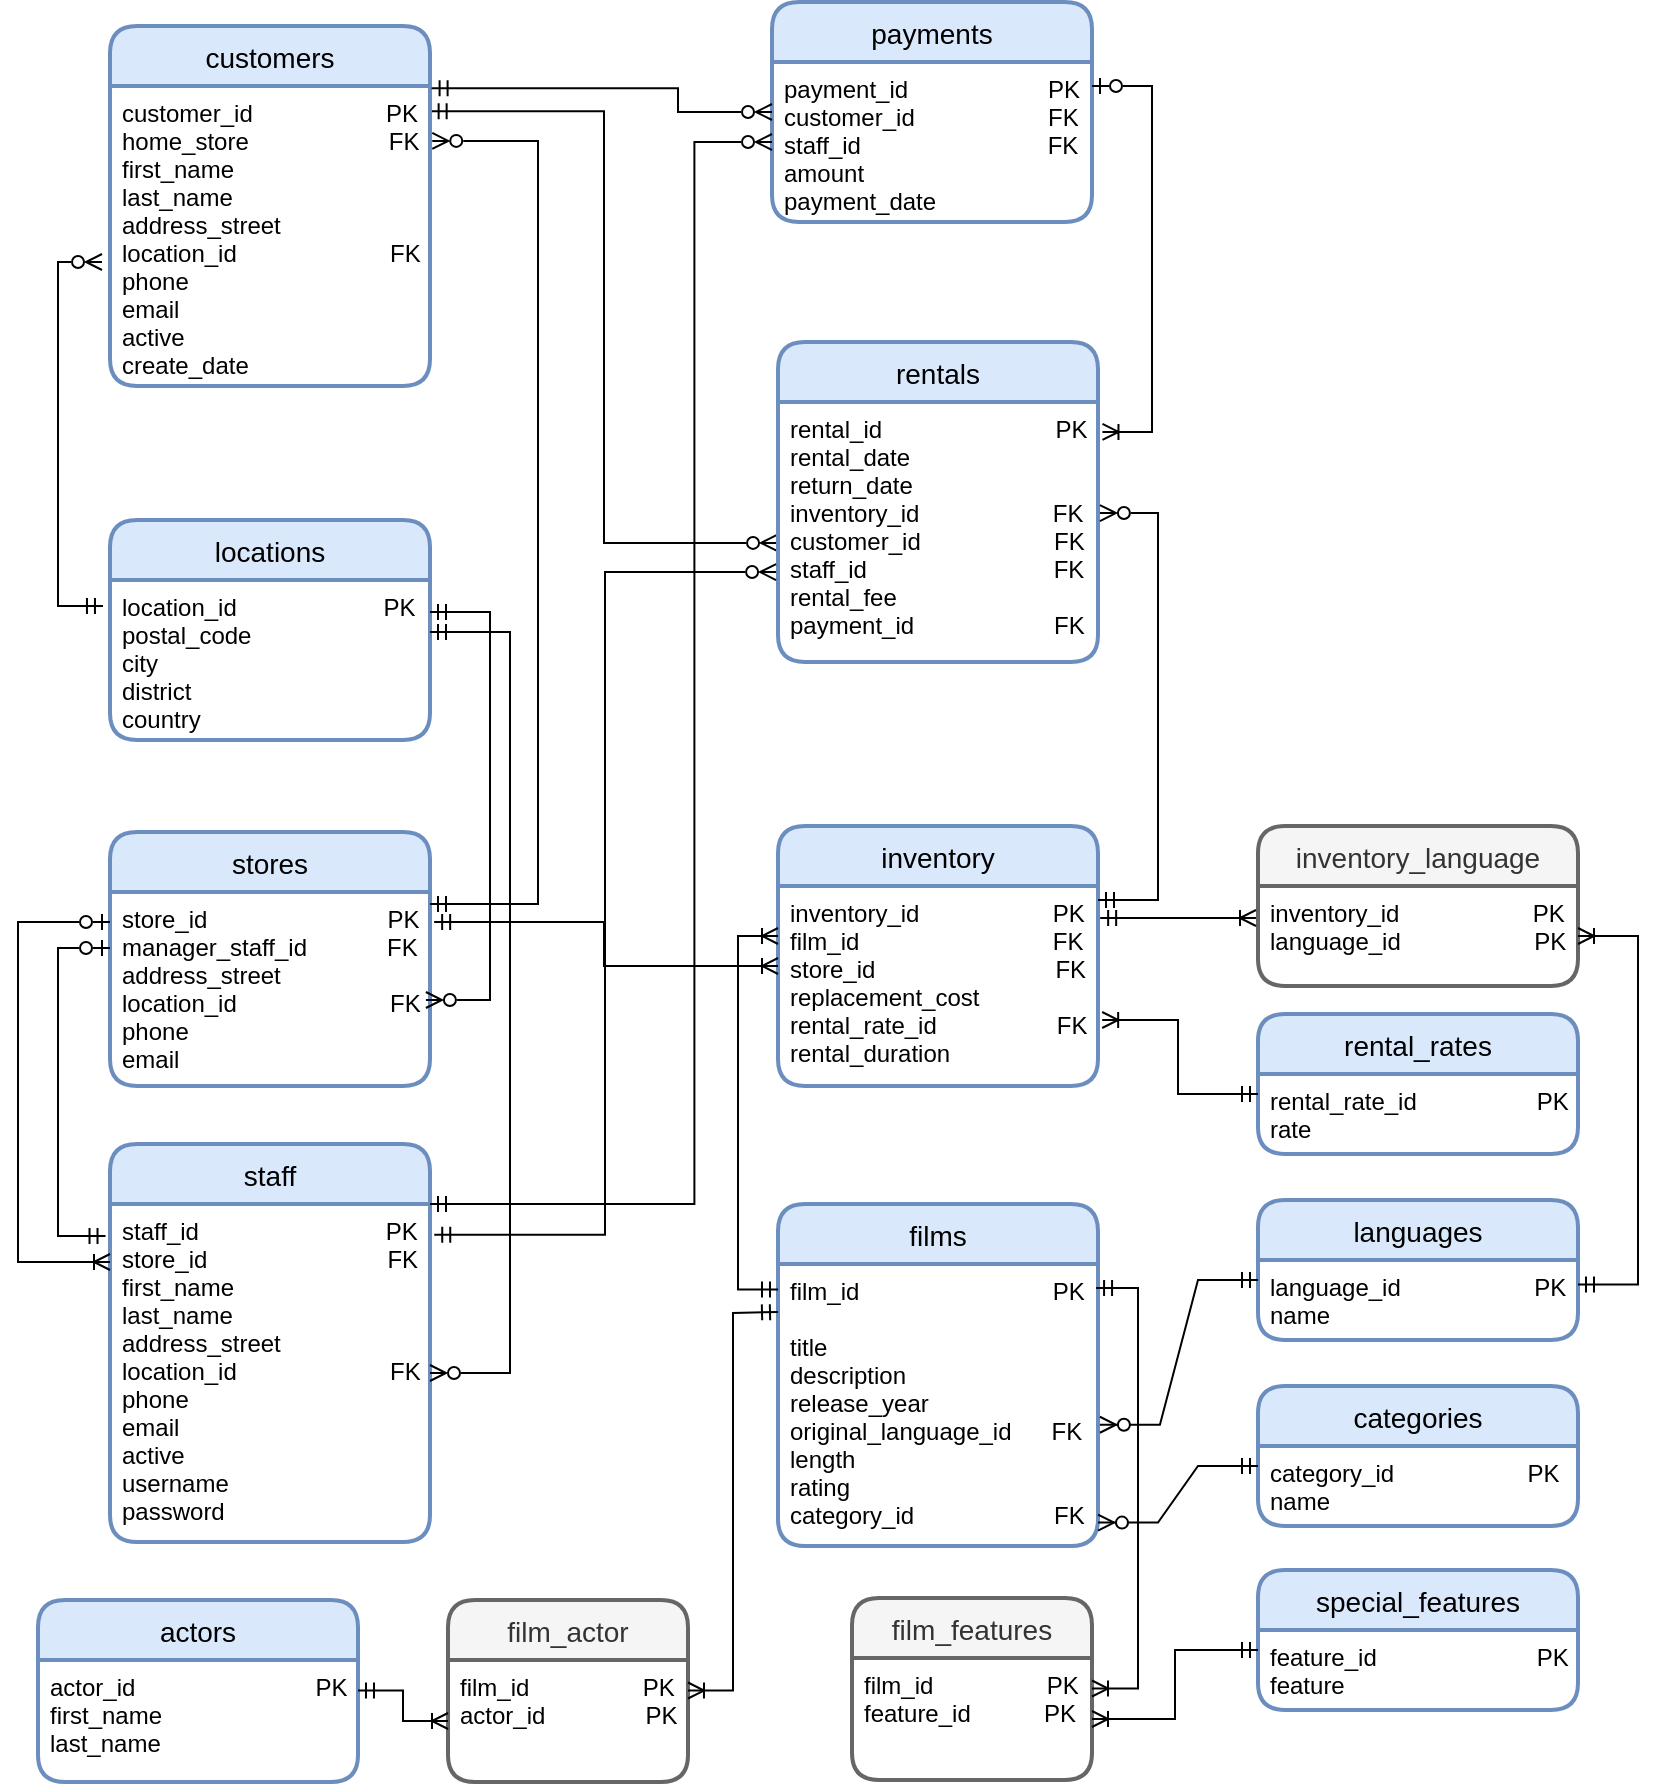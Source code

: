 <mxfile version="16.4.11" type="github">
  <diagram id="R2lEEEUBdFMjLlhIrx00" name="Page-1">
    <mxGraphModel dx="1578" dy="818" grid="1" gridSize="10" guides="1" tooltips="1" connect="1" arrows="1" fold="1" page="1" pageScale="1" pageWidth="850" pageHeight="1100" math="0" shadow="0" extFonts="Permanent Marker^https://fonts.googleapis.com/css?family=Permanent+Marker">
      <root>
        <mxCell id="0" />
        <mxCell id="1" parent="0" />
        <mxCell id="XBRHQSE_y5_UtT42D3wm-6" value="films" style="swimlane;childLayout=stackLayout;horizontal=1;startSize=30;horizontalStack=0;rounded=1;fontSize=14;fontStyle=0;strokeWidth=2;resizeParent=0;resizeLast=1;shadow=0;dashed=0;align=center;fillColor=#dae8fc;strokeColor=#6c8ebf;" parent="1" vertex="1">
          <mxGeometry x="410" y="711" width="160" height="171" as="geometry" />
        </mxCell>
        <mxCell id="XBRHQSE_y5_UtT42D3wm-7" value="film_id                             PK&#xa;&#xa;title&#xa;description&#xa;release_year&#xa;original_language_id      FK  &#xa;length&#xa;rating&#xa;category_id                     FK" style="align=left;strokeColor=none;fillColor=none;spacingLeft=4;fontSize=12;verticalAlign=top;resizable=0;rotatable=0;part=1;" parent="XBRHQSE_y5_UtT42D3wm-6" vertex="1">
          <mxGeometry y="30" width="160" height="141" as="geometry" />
        </mxCell>
        <mxCell id="X1Vkqaam1foUrie7Yz92-3" value="languages" style="swimlane;childLayout=stackLayout;horizontal=1;startSize=30;horizontalStack=0;rounded=1;fontSize=14;fontStyle=0;strokeWidth=2;resizeParent=0;resizeLast=1;shadow=0;dashed=0;align=center;fillColor=#dae8fc;strokeColor=#6c8ebf;" vertex="1" parent="1">
          <mxGeometry x="650" y="709" width="160" height="70" as="geometry" />
        </mxCell>
        <mxCell id="X1Vkqaam1foUrie7Yz92-4" value="language_id                    PK&#xa;name&#xa;" style="align=left;strokeColor=none;fillColor=none;spacingLeft=4;fontSize=12;verticalAlign=top;resizable=0;rotatable=0;part=1;" vertex="1" parent="X1Vkqaam1foUrie7Yz92-3">
          <mxGeometry y="30" width="160" height="40" as="geometry" />
        </mxCell>
        <mxCell id="X1Vkqaam1foUrie7Yz92-6" value="" style="edgeStyle=entityRelationEdgeStyle;fontSize=12;html=1;endArrow=ERzeroToMany;startArrow=ERmandOne;rounded=0;exitX=0;exitY=0.25;exitDx=0;exitDy=0;entryX=1.006;entryY=0.57;entryDx=0;entryDy=0;entryPerimeter=0;" edge="1" parent="1" source="X1Vkqaam1foUrie7Yz92-4" target="XBRHQSE_y5_UtT42D3wm-7">
          <mxGeometry width="100" height="100" relative="1" as="geometry">
            <mxPoint x="490" y="832" as="sourcePoint" />
            <mxPoint x="610" y="822" as="targetPoint" />
          </mxGeometry>
        </mxCell>
        <mxCell id="X1Vkqaam1foUrie7Yz92-7" value="inventory" style="swimlane;childLayout=stackLayout;horizontal=1;startSize=30;horizontalStack=0;rounded=1;fontSize=14;fontStyle=0;strokeWidth=2;resizeParent=0;resizeLast=1;shadow=0;dashed=0;align=center;fillColor=#dae8fc;strokeColor=#6c8ebf;" vertex="1" parent="1">
          <mxGeometry x="410" y="522" width="160" height="130" as="geometry" />
        </mxCell>
        <mxCell id="X1Vkqaam1foUrie7Yz92-8" value="inventory_id                    PK&#xa;film_id                             FK  &#xa;store_id                           FK&#xa;replacement_cost&#xa;rental_rate_id                  FK &#xa;rental_duration" style="align=left;strokeColor=none;fillColor=none;spacingLeft=4;fontSize=12;verticalAlign=top;resizable=0;rotatable=0;part=1;" vertex="1" parent="X1Vkqaam1foUrie7Yz92-7">
          <mxGeometry y="30" width="160" height="100" as="geometry" />
        </mxCell>
        <mxCell id="X1Vkqaam1foUrie7Yz92-10" value="" style="edgeStyle=orthogonalEdgeStyle;fontSize=12;html=1;endArrow=ERoneToMany;startArrow=ERmandOne;rounded=0;entryX=0;entryY=0.25;entryDx=0;entryDy=0;exitX=0;exitY=0.25;exitDx=0;exitDy=0;" edge="1" parent="1" source="XBRHQSE_y5_UtT42D3wm-6" target="X1Vkqaam1foUrie7Yz92-8">
          <mxGeometry width="100" height="100" relative="1" as="geometry">
            <mxPoint x="400" y="762" as="sourcePoint" />
            <mxPoint x="410" y="570" as="targetPoint" />
            <Array as="points">
              <mxPoint x="390" y="754" />
              <mxPoint x="390" y="577" />
            </Array>
          </mxGeometry>
        </mxCell>
        <mxCell id="X1Vkqaam1foUrie7Yz92-11" value="inventory_language" style="swimlane;childLayout=stackLayout;horizontal=1;startSize=30;horizontalStack=0;rounded=1;fontSize=14;fontStyle=0;strokeWidth=2;resizeParent=0;resizeLast=1;shadow=0;dashed=0;align=center;fillColor=#f5f5f5;strokeColor=#666666;fontColor=#333333;" vertex="1" parent="1">
          <mxGeometry x="650" y="522" width="160" height="80" as="geometry" />
        </mxCell>
        <mxCell id="X1Vkqaam1foUrie7Yz92-12" value="inventory_id                    PK&#xa;language_id                    PK&#xa;" style="align=left;strokeColor=none;fillColor=none;spacingLeft=4;fontSize=12;verticalAlign=top;resizable=0;rotatable=0;part=1;" vertex="1" parent="X1Vkqaam1foUrie7Yz92-11">
          <mxGeometry y="30" width="160" height="50" as="geometry" />
        </mxCell>
        <mxCell id="X1Vkqaam1foUrie7Yz92-14" value="" style="edgeStyle=elbowEdgeStyle;fontSize=12;html=1;endArrow=ERoneToMany;startArrow=ERmandOne;rounded=0;exitX=1.013;exitY=0.13;exitDx=0;exitDy=0;exitPerimeter=0;elbow=vertical;" edge="1" parent="1">
          <mxGeometry width="100" height="100" relative="1" as="geometry">
            <mxPoint x="571.08" y="568" as="sourcePoint" />
            <mxPoint x="649" y="568" as="targetPoint" />
          </mxGeometry>
        </mxCell>
        <mxCell id="X1Vkqaam1foUrie7Yz92-15" value="" style="fontSize=12;html=1;endArrow=ERoneToMany;startArrow=ERmandOne;rounded=0;exitX=1.013;exitY=0.13;exitDx=0;exitDy=0;exitPerimeter=0;entryX=1;entryY=0.5;entryDx=0;entryDy=0;edgeStyle=orthogonalEdgeStyle;" edge="1" parent="1" target="X1Vkqaam1foUrie7Yz92-12">
          <mxGeometry width="100" height="100" relative="1" as="geometry">
            <mxPoint x="810.0" y="751.25" as="sourcePoint" />
            <mxPoint x="887.92" y="810.75" as="targetPoint" />
            <Array as="points">
              <mxPoint x="840" y="751" />
              <mxPoint x="840" y="577" />
            </Array>
          </mxGeometry>
        </mxCell>
        <mxCell id="X1Vkqaam1foUrie7Yz92-16" value="categories" style="swimlane;childLayout=stackLayout;horizontal=1;startSize=30;horizontalStack=0;rounded=1;fontSize=14;fontStyle=0;strokeWidth=2;resizeParent=0;resizeLast=1;shadow=0;dashed=0;align=center;fillColor=#dae8fc;strokeColor=#6c8ebf;" vertex="1" parent="1">
          <mxGeometry x="650" y="802" width="160" height="70" as="geometry" />
        </mxCell>
        <mxCell id="X1Vkqaam1foUrie7Yz92-17" value="category_id                    PK&#xa;name" style="align=left;strokeColor=none;fillColor=none;spacingLeft=4;fontSize=12;verticalAlign=top;resizable=0;rotatable=0;part=1;" vertex="1" parent="X1Vkqaam1foUrie7Yz92-16">
          <mxGeometry y="30" width="160" height="40" as="geometry" />
        </mxCell>
        <mxCell id="X1Vkqaam1foUrie7Yz92-18" value="" style="edgeStyle=entityRelationEdgeStyle;fontSize=12;html=1;endArrow=ERzeroToMany;startArrow=ERmandOne;rounded=0;exitX=0;exitY=0.25;exitDx=0;exitDy=0;entryX=1;entryY=0.917;entryDx=0;entryDy=0;entryPerimeter=0;" edge="1" parent="1" source="X1Vkqaam1foUrie7Yz92-17" target="XBRHQSE_y5_UtT42D3wm-7">
          <mxGeometry width="100" height="100" relative="1" as="geometry">
            <mxPoint x="660" y="759" as="sourcePoint" />
            <mxPoint x="580.96" y="819.97" as="targetPoint" />
          </mxGeometry>
        </mxCell>
        <mxCell id="X1Vkqaam1foUrie7Yz92-19" value="actors" style="swimlane;childLayout=stackLayout;horizontal=1;startSize=30;horizontalStack=0;rounded=1;fontSize=14;fontStyle=0;strokeWidth=2;resizeParent=0;resizeLast=1;shadow=0;dashed=0;align=center;fillColor=#dae8fc;strokeColor=#6c8ebf;" vertex="1" parent="1">
          <mxGeometry x="40" y="909" width="160" height="91" as="geometry" />
        </mxCell>
        <mxCell id="X1Vkqaam1foUrie7Yz92-20" value="actor_id                           PK&#xa;first_name&#xa;last_name" style="align=left;strokeColor=none;fillColor=none;spacingLeft=4;fontSize=12;verticalAlign=top;resizable=0;rotatable=0;part=1;" vertex="1" parent="X1Vkqaam1foUrie7Yz92-19">
          <mxGeometry y="30" width="160" height="61" as="geometry" />
        </mxCell>
        <mxCell id="X1Vkqaam1foUrie7Yz92-22" value="film_actor" style="swimlane;childLayout=stackLayout;horizontal=1;startSize=30;horizontalStack=0;rounded=1;fontSize=14;fontStyle=0;strokeWidth=2;resizeParent=0;resizeLast=1;shadow=0;dashed=0;align=center;fillColor=#f5f5f5;strokeColor=#666666;fontColor=#333333;" vertex="1" parent="1">
          <mxGeometry x="245" y="909" width="120" height="91" as="geometry" />
        </mxCell>
        <mxCell id="X1Vkqaam1foUrie7Yz92-23" value="film_id                 PK&#xa;actor_id               PK" style="align=left;strokeColor=none;fillColor=none;spacingLeft=4;fontSize=12;verticalAlign=top;resizable=0;rotatable=0;part=1;" vertex="1" parent="X1Vkqaam1foUrie7Yz92-22">
          <mxGeometry y="30" width="120" height="61" as="geometry" />
        </mxCell>
        <mxCell id="X1Vkqaam1foUrie7Yz92-25" value="" style="edgeStyle=orthogonalEdgeStyle;fontSize=12;html=1;endArrow=ERoneToMany;startArrow=ERmandOne;rounded=0;entryX=1;entryY=0.25;entryDx=0;entryDy=0;" edge="1" parent="1" target="X1Vkqaam1foUrie7Yz92-23">
          <mxGeometry width="100" height="100" relative="1" as="geometry">
            <mxPoint x="410" y="765" as="sourcePoint" />
            <mxPoint x="390" y="812" as="targetPoint" />
          </mxGeometry>
        </mxCell>
        <mxCell id="X1Vkqaam1foUrie7Yz92-27" value="" style="edgeStyle=orthogonalEdgeStyle;fontSize=12;html=1;endArrow=ERoneToMany;startArrow=ERmandOne;rounded=0;entryX=0;entryY=0.5;entryDx=0;entryDy=0;exitX=1;exitY=0.25;exitDx=0;exitDy=0;" edge="1" parent="1" source="X1Vkqaam1foUrie7Yz92-20" target="X1Vkqaam1foUrie7Yz92-23">
          <mxGeometry width="100" height="100" relative="1" as="geometry">
            <mxPoint x="245" y="662" as="sourcePoint" />
            <mxPoint x="200" y="713.25" as="targetPoint" />
          </mxGeometry>
        </mxCell>
        <mxCell id="X1Vkqaam1foUrie7Yz92-28" value="special_features" style="swimlane;childLayout=stackLayout;horizontal=1;startSize=30;horizontalStack=0;rounded=1;fontSize=14;fontStyle=0;strokeWidth=2;resizeParent=0;resizeLast=1;shadow=0;dashed=0;align=center;fillColor=#dae8fc;strokeColor=#6c8ebf;" vertex="1" parent="1">
          <mxGeometry x="650" y="894" width="160" height="70" as="geometry" />
        </mxCell>
        <mxCell id="X1Vkqaam1foUrie7Yz92-29" value="feature_id                        PK&#xa;feature" style="align=left;strokeColor=none;fillColor=none;spacingLeft=4;fontSize=12;verticalAlign=top;resizable=0;rotatable=0;part=1;" vertex="1" parent="X1Vkqaam1foUrie7Yz92-28">
          <mxGeometry y="30" width="160" height="40" as="geometry" />
        </mxCell>
        <mxCell id="X1Vkqaam1foUrie7Yz92-31" value="film_features" style="swimlane;childLayout=stackLayout;horizontal=1;startSize=30;horizontalStack=0;rounded=1;fontSize=14;fontStyle=0;strokeWidth=2;resizeParent=0;resizeLast=1;shadow=0;dashed=0;align=center;fillColor=#f5f5f5;strokeColor=#666666;fontColor=#333333;" vertex="1" parent="1">
          <mxGeometry x="447" y="908" width="120" height="91" as="geometry" />
        </mxCell>
        <mxCell id="X1Vkqaam1foUrie7Yz92-32" value="film_id                 PK&#xa;feature_id           PK" style="align=left;strokeColor=none;fillColor=none;spacingLeft=4;fontSize=12;verticalAlign=top;resizable=0;rotatable=0;part=1;" vertex="1" parent="X1Vkqaam1foUrie7Yz92-31">
          <mxGeometry y="30" width="120" height="61" as="geometry" />
        </mxCell>
        <mxCell id="X1Vkqaam1foUrie7Yz92-33" value="" style="edgeStyle=orthogonalEdgeStyle;fontSize=12;html=1;endArrow=ERoneToMany;startArrow=ERmandOne;rounded=0;entryX=1;entryY=0.5;entryDx=0;entryDy=0;exitX=0;exitY=0.25;exitDx=0;exitDy=0;" edge="1" parent="1" target="X1Vkqaam1foUrie7Yz92-32" source="X1Vkqaam1foUrie7Yz92-29">
          <mxGeometry width="100" height="100" relative="1" as="geometry">
            <mxPoint x="650" y="932" as="sourcePoint" />
            <mxPoint x="555" y="966.25" as="targetPoint" />
          </mxGeometry>
        </mxCell>
        <mxCell id="X1Vkqaam1foUrie7Yz92-34" value="" style="edgeStyle=orthogonalEdgeStyle;fontSize=12;html=1;endArrow=ERoneToMany;startArrow=ERmandOne;rounded=0;entryX=1;entryY=0.25;entryDx=0;entryDy=0;exitX=0.994;exitY=0.085;exitDx=0;exitDy=0;exitPerimeter=0;" edge="1" parent="1" target="X1Vkqaam1foUrie7Yz92-32" source="XBRHQSE_y5_UtT42D3wm-7">
          <mxGeometry width="100" height="100" relative="1" as="geometry">
            <mxPoint x="390" y="953.25" as="sourcePoint" />
            <mxPoint x="390" y="850.25" as="targetPoint" />
            <Array as="points">
              <mxPoint x="590" y="753" />
              <mxPoint x="590" y="953" />
            </Array>
          </mxGeometry>
        </mxCell>
        <mxCell id="X1Vkqaam1foUrie7Yz92-35" value="rental_rates" style="swimlane;childLayout=stackLayout;horizontal=1;startSize=30;horizontalStack=0;rounded=1;fontSize=14;fontStyle=0;strokeWidth=2;resizeParent=0;resizeLast=1;shadow=0;dashed=0;align=center;fillColor=#dae8fc;strokeColor=#6c8ebf;" vertex="1" parent="1">
          <mxGeometry x="650" y="616" width="160" height="70" as="geometry" />
        </mxCell>
        <mxCell id="X1Vkqaam1foUrie7Yz92-36" value="rental_rate_id                  PK&#xa;rate                    " style="align=left;strokeColor=none;fillColor=none;spacingLeft=4;fontSize=12;verticalAlign=top;resizable=0;rotatable=0;part=1;" vertex="1" parent="X1Vkqaam1foUrie7Yz92-35">
          <mxGeometry y="30" width="160" height="40" as="geometry" />
        </mxCell>
        <mxCell id="X1Vkqaam1foUrie7Yz92-37" value="" style="edgeStyle=orthogonalEdgeStyle;fontSize=12;html=1;endArrow=ERoneToMany;startArrow=ERmandOne;rounded=0;exitX=0;exitY=0.25;exitDx=0;exitDy=0;entryX=1.013;entryY=0.67;entryDx=0;entryDy=0;entryPerimeter=0;" edge="1" parent="1" source="X1Vkqaam1foUrie7Yz92-36" target="X1Vkqaam1foUrie7Yz92-8">
          <mxGeometry width="100" height="100" relative="1" as="geometry">
            <mxPoint x="582.08" y="575" as="sourcePoint" />
            <mxPoint x="660" y="574.5" as="targetPoint" />
          </mxGeometry>
        </mxCell>
        <mxCell id="X1Vkqaam1foUrie7Yz92-38" value="stores" style="swimlane;childLayout=stackLayout;horizontal=1;startSize=30;horizontalStack=0;rounded=1;fontSize=14;fontStyle=0;strokeWidth=2;resizeParent=0;resizeLast=1;shadow=0;dashed=0;align=center;fillColor=#dae8fc;strokeColor=#6c8ebf;" vertex="1" parent="1">
          <mxGeometry x="76" y="525" width="160" height="127" as="geometry" />
        </mxCell>
        <mxCell id="X1Vkqaam1foUrie7Yz92-39" value="store_id                           PK&#xa;manager_staff_id            FK&#xa;address_street&#xa;location_id                       FK&#xa;phone&#xa;email&#xa;" style="align=left;strokeColor=none;fillColor=none;spacingLeft=4;fontSize=12;verticalAlign=top;resizable=0;rotatable=0;part=1;" vertex="1" parent="X1Vkqaam1foUrie7Yz92-38">
          <mxGeometry y="30" width="160" height="97" as="geometry" />
        </mxCell>
        <mxCell id="X1Vkqaam1foUrie7Yz92-41" value="" style="edgeStyle=orthogonalEdgeStyle;fontSize=12;html=1;endArrow=ERoneToMany;startArrow=ERmandOne;rounded=0;entryX=0;entryY=0.4;entryDx=0;entryDy=0;entryPerimeter=0;exitX=1.013;exitY=0.155;exitDx=0;exitDy=0;exitPerimeter=0;" edge="1" parent="1" source="X1Vkqaam1foUrie7Yz92-39" target="X1Vkqaam1foUrie7Yz92-8">
          <mxGeometry width="100" height="100" relative="1" as="geometry">
            <mxPoint x="320" y="662" as="sourcePoint" />
            <mxPoint x="420" y="587" as="targetPoint" />
          </mxGeometry>
        </mxCell>
        <mxCell id="X1Vkqaam1foUrie7Yz92-42" value="locations" style="swimlane;childLayout=stackLayout;horizontal=1;startSize=30;horizontalStack=0;rounded=1;fontSize=14;fontStyle=0;strokeWidth=2;resizeParent=0;resizeLast=1;shadow=0;dashed=0;align=center;fillColor=#dae8fc;strokeColor=#6c8ebf;" vertex="1" parent="1">
          <mxGeometry x="76" y="369" width="160" height="110" as="geometry" />
        </mxCell>
        <mxCell id="X1Vkqaam1foUrie7Yz92-43" value="location_id                      PK&#xa;postal_code&#xa;city&#xa;district&#xa;country" style="align=left;strokeColor=none;fillColor=none;spacingLeft=4;fontSize=12;verticalAlign=top;resizable=0;rotatable=0;part=1;" vertex="1" parent="X1Vkqaam1foUrie7Yz92-42">
          <mxGeometry y="30" width="160" height="80" as="geometry" />
        </mxCell>
        <mxCell id="X1Vkqaam1foUrie7Yz92-44" value="" style="edgeStyle=orthogonalEdgeStyle;fontSize=12;html=1;endArrow=ERzeroToMany;startArrow=ERmandOne;rounded=0;entryX=1.006;entryY=0.598;entryDx=0;entryDy=0;entryPerimeter=0;endFill=0;exitX=1;exitY=0.25;exitDx=0;exitDy=0;" edge="1" parent="1">
          <mxGeometry width="100" height="100" relative="1" as="geometry">
            <mxPoint x="236" y="415" as="sourcePoint" />
            <mxPoint x="233.96" y="609.006" as="targetPoint" />
            <Array as="points">
              <mxPoint x="266" y="415" />
              <mxPoint x="266" y="609" />
            </Array>
          </mxGeometry>
        </mxCell>
        <mxCell id="X1Vkqaam1foUrie7Yz92-46" value="staff" style="swimlane;childLayout=stackLayout;horizontal=1;startSize=30;horizontalStack=0;rounded=1;fontSize=14;fontStyle=0;strokeWidth=2;resizeParent=0;resizeLast=1;shadow=0;dashed=0;align=center;fillColor=#dae8fc;strokeColor=#6c8ebf;" vertex="1" parent="1">
          <mxGeometry x="76" y="681" width="160" height="199" as="geometry" />
        </mxCell>
        <mxCell id="X1Vkqaam1foUrie7Yz92-47" value="staff_id                            PK&#xa;store_id                           FK&#xa;first_name&#xa;last_name&#xa;address_street&#xa;location_id                       FK&#xa;phone&#xa;email&#xa;active&#xa;username&#xa;password&#xa;" style="align=left;strokeColor=none;fillColor=none;spacingLeft=4;fontSize=12;verticalAlign=top;resizable=0;rotatable=0;part=1;" vertex="1" parent="X1Vkqaam1foUrie7Yz92-46">
          <mxGeometry y="30" width="160" height="169" as="geometry" />
        </mxCell>
        <mxCell id="X1Vkqaam1foUrie7Yz92-49" value="" style="edgeStyle=orthogonalEdgeStyle;fontSize=12;html=1;endArrow=ERzeroToMany;startArrow=ERmandOne;rounded=0;entryX=1;entryY=0.5;entryDx=0;entryDy=0;endFill=0;exitX=1;exitY=0.25;exitDx=0;exitDy=0;" edge="1" parent="1" target="X1Vkqaam1foUrie7Yz92-47">
          <mxGeometry width="100" height="100" relative="1" as="geometry">
            <mxPoint x="236" y="425" as="sourcePoint" />
            <mxPoint x="233.96" y="619.006" as="targetPoint" />
            <Array as="points">
              <mxPoint x="276" y="425" />
              <mxPoint x="276" y="795" />
            </Array>
          </mxGeometry>
        </mxCell>
        <mxCell id="X1Vkqaam1foUrie7Yz92-50" value="" style="edgeStyle=elbowEdgeStyle;fontSize=12;html=1;endArrow=ERzeroToOne;startArrow=ERoneToMany;rounded=0;entryX=0;entryY=0.25;entryDx=0;entryDy=0;startFill=0;endFill=0;" edge="1" parent="1">
          <mxGeometry width="100" height="100" relative="1" as="geometry">
            <mxPoint x="76" y="740" as="sourcePoint" />
            <mxPoint x="76" y="570" as="targetPoint" />
            <Array as="points">
              <mxPoint x="30" y="650" />
            </Array>
          </mxGeometry>
        </mxCell>
        <mxCell id="X1Vkqaam1foUrie7Yz92-51" value="" style="edgeStyle=elbowEdgeStyle;fontSize=12;html=1;endArrow=ERzeroToOne;startArrow=ERmandOne;rounded=0;entryX=0;entryY=0.25;entryDx=0;entryDy=0;startFill=0;endFill=0;exitX=-0.014;exitY=0.095;exitDx=0;exitDy=0;exitPerimeter=0;" edge="1" parent="1" source="X1Vkqaam1foUrie7Yz92-47">
          <mxGeometry width="100" height="100" relative="1" as="geometry">
            <mxPoint x="76" y="753" as="sourcePoint" />
            <mxPoint x="76" y="583" as="targetPoint" />
            <Array as="points">
              <mxPoint x="50" y="660" />
            </Array>
          </mxGeometry>
        </mxCell>
        <mxCell id="X1Vkqaam1foUrie7Yz92-58" value="" style="edgeStyle=elbowEdgeStyle;rounded=0;orthogonalLoop=1;jettySize=auto;html=1;startArrow=ERmandOne;startFill=0;endArrow=ERzeroToMany;endFill=0;entryX=-0.003;entryY=0.542;entryDx=0;entryDy=0;exitX=1.002;exitY=0.084;exitDx=0;exitDy=0;exitPerimeter=0;entryPerimeter=0;" edge="1" parent="1" source="X1Vkqaam1foUrie7Yz92-53" target="X1Vkqaam1foUrie7Yz92-57">
          <mxGeometry relative="1" as="geometry" />
        </mxCell>
        <mxCell id="X1Vkqaam1foUrie7Yz92-52" value="customers" style="swimlane;childLayout=stackLayout;horizontal=1;startSize=30;horizontalStack=0;rounded=1;fontSize=14;fontStyle=0;strokeWidth=2;resizeParent=0;resizeLast=1;shadow=0;dashed=0;align=center;fillColor=#dae8fc;strokeColor=#6c8ebf;" vertex="1" parent="1">
          <mxGeometry x="76" y="122" width="160" height="180" as="geometry" />
        </mxCell>
        <mxCell id="X1Vkqaam1foUrie7Yz92-53" value="customer_id                    PK&#xa;home_store                     FK&#xa;first_name&#xa;last_name&#xa;address_street&#xa;location_id                       FK&#xa;phone&#xa;email&#xa;active&#xa;create_date" style="align=left;strokeColor=none;fillColor=none;spacingLeft=4;fontSize=12;verticalAlign=top;resizable=0;rotatable=0;part=1;" vertex="1" parent="X1Vkqaam1foUrie7Yz92-52">
          <mxGeometry y="30" width="160" height="150" as="geometry" />
        </mxCell>
        <mxCell id="X1Vkqaam1foUrie7Yz92-54" value="" style="fontSize=12;html=1;endArrow=ERzeroToMany;startArrow=ERmandOne;rounded=0;endFill=0;exitX=-0.022;exitY=0.162;exitDx=0;exitDy=0;exitPerimeter=0;edgeStyle=elbowEdgeStyle;" edge="1" parent="1" source="X1Vkqaam1foUrie7Yz92-43">
          <mxGeometry width="100" height="100" relative="1" as="geometry">
            <mxPoint x="246.0" y="425.0" as="sourcePoint" />
            <mxPoint x="72" y="240" as="targetPoint" />
            <Array as="points">
              <mxPoint x="50" y="320" />
            </Array>
          </mxGeometry>
        </mxCell>
        <mxCell id="X1Vkqaam1foUrie7Yz92-55" value="" style="edgeStyle=elbowEdgeStyle;fontSize=12;html=1;endArrow=ERmandOne;startArrow=ERzeroToMany;rounded=0;entryX=1;entryY=0;entryDx=0;entryDy=0;endFill=0;exitX=1.007;exitY=0.183;exitDx=0;exitDy=0;exitPerimeter=0;startFill=0;" edge="1" parent="1" source="X1Vkqaam1foUrie7Yz92-53">
          <mxGeometry width="100" height="100" relative="1" as="geometry">
            <mxPoint x="236.32" y="182.9" as="sourcePoint" />
            <mxPoint x="236.0" y="561" as="targetPoint" />
            <Array as="points">
              <mxPoint x="290" y="376" />
            </Array>
          </mxGeometry>
        </mxCell>
        <mxCell id="X1Vkqaam1foUrie7Yz92-56" value="rentals" style="swimlane;childLayout=stackLayout;horizontal=1;startSize=30;horizontalStack=0;rounded=1;fontSize=14;fontStyle=0;strokeWidth=2;resizeParent=0;resizeLast=1;shadow=0;dashed=0;align=center;fillColor=#dae8fc;strokeColor=#6c8ebf;" vertex="1" parent="1">
          <mxGeometry x="410" y="280" width="160" height="160" as="geometry" />
        </mxCell>
        <mxCell id="X1Vkqaam1foUrie7Yz92-57" value="rental_id                          PK&#xa;rental_date&#xa;return_date&#xa;inventory_id                    FK&#xa;customer_id                    FK&#xa;staff_id                            FK&#xa;rental_fee&#xa;payment_id                     FK   " style="align=left;strokeColor=none;fillColor=none;spacingLeft=4;fontSize=12;verticalAlign=top;resizable=0;rotatable=0;part=1;" vertex="1" parent="X1Vkqaam1foUrie7Yz92-56">
          <mxGeometry y="30" width="160" height="130" as="geometry" />
        </mxCell>
        <mxCell id="X1Vkqaam1foUrie7Yz92-59" value="" style="edgeStyle=elbowEdgeStyle;rounded=0;orthogonalLoop=1;jettySize=auto;html=1;startArrow=ERmandOne;startFill=0;endArrow=ERzeroToMany;endFill=0;exitX=1.007;exitY=0.091;exitDx=0;exitDy=0;exitPerimeter=0;entryX=-0.006;entryY=0.654;entryDx=0;entryDy=0;entryPerimeter=0;" edge="1" parent="1" target="X1Vkqaam1foUrie7Yz92-57">
          <mxGeometry relative="1" as="geometry">
            <mxPoint x="238.12" y="726.379" as="sourcePoint" />
            <mxPoint x="407" y="400" as="targetPoint" />
          </mxGeometry>
        </mxCell>
        <mxCell id="X1Vkqaam1foUrie7Yz92-60" value="" style="edgeStyle=elbowEdgeStyle;rounded=0;orthogonalLoop=1;jettySize=auto;html=1;startArrow=ERzeroToMany;startFill=0;endArrow=ERmandOne;endFill=0;exitX=1.006;exitY=0.427;exitDx=0;exitDy=0;exitPerimeter=0;" edge="1" parent="1" source="X1Vkqaam1foUrie7Yz92-57">
          <mxGeometry relative="1" as="geometry">
            <mxPoint x="570" y="364" as="sourcePoint" />
            <mxPoint x="570" y="559" as="targetPoint" />
            <Array as="points">
              <mxPoint x="600" y="460" />
            </Array>
          </mxGeometry>
        </mxCell>
        <mxCell id="X1Vkqaam1foUrie7Yz92-61" value="payments" style="swimlane;childLayout=stackLayout;horizontal=1;startSize=30;horizontalStack=0;rounded=1;fontSize=14;fontStyle=0;strokeWidth=2;resizeParent=0;resizeLast=1;shadow=0;dashed=0;align=center;fillColor=#dae8fc;strokeColor=#6c8ebf;" vertex="1" parent="1">
          <mxGeometry x="407" y="110" width="160" height="110" as="geometry" />
        </mxCell>
        <mxCell id="X1Vkqaam1foUrie7Yz92-62" value="payment_id                     PK&#xa;customer_id                    FK&#xa;staff_id                            FK&#xa;amount&#xa;payment_date" style="align=left;strokeColor=none;fillColor=none;spacingLeft=4;fontSize=12;verticalAlign=top;resizable=0;rotatable=0;part=1;" vertex="1" parent="X1Vkqaam1foUrie7Yz92-61">
          <mxGeometry y="30" width="160" height="80" as="geometry" />
        </mxCell>
        <mxCell id="X1Vkqaam1foUrie7Yz92-64" value="" style="edgeStyle=elbowEdgeStyle;rounded=0;orthogonalLoop=1;jettySize=auto;html=1;startArrow=ERmandOne;startFill=0;endArrow=ERzeroToMany;endFill=0;entryX=0;entryY=0.5;entryDx=0;entryDy=0;exitX=1.002;exitY=0.084;exitDx=0;exitDy=0;exitPerimeter=0;fontStyle=1" edge="1" parent="1" target="X1Vkqaam1foUrie7Yz92-61">
          <mxGeometry relative="1" as="geometry">
            <mxPoint x="236.8" y="153.14" as="sourcePoint" />
            <mxPoint x="410.0" y="369.0" as="targetPoint" />
            <Array as="points">
              <mxPoint x="360" y="165" />
            </Array>
          </mxGeometry>
        </mxCell>
        <mxCell id="X1Vkqaam1foUrie7Yz92-65" value="" style="edgeStyle=elbowEdgeStyle;rounded=0;orthogonalLoop=1;jettySize=auto;html=1;startArrow=ERmandOne;startFill=0;endArrow=ERzeroToMany;endFill=0;entryX=0;entryY=0.5;entryDx=0;entryDy=0;fontStyle=1;exitX=1;exitY=0;exitDx=0;exitDy=0;" edge="1" parent="1" source="X1Vkqaam1foUrie7Yz92-47" target="X1Vkqaam1foUrie7Yz92-62">
          <mxGeometry relative="1" as="geometry">
            <mxPoint x="360" y="500" as="sourcePoint" />
            <mxPoint x="415.2" y="231.86" as="targetPoint" />
            <Array as="points">
              <mxPoint x="368.2" y="231.86" />
            </Array>
          </mxGeometry>
        </mxCell>
        <mxCell id="X1Vkqaam1foUrie7Yz92-66" value="" style="edgeStyle=elbowEdgeStyle;rounded=0;orthogonalLoop=1;jettySize=auto;html=1;startArrow=ERzeroToOne;startFill=0;endArrow=ERoneToMany;endFill=0;entryX=1.014;entryY=0.115;entryDx=0;entryDy=0;entryPerimeter=0;" edge="1" parent="1" target="X1Vkqaam1foUrie7Yz92-57">
          <mxGeometry relative="1" as="geometry">
            <mxPoint x="567" y="152" as="sourcePoint" />
            <mxPoint x="567" y="345.49" as="targetPoint" />
            <Array as="points">
              <mxPoint x="597" y="246.49" />
            </Array>
          </mxGeometry>
        </mxCell>
      </root>
    </mxGraphModel>
  </diagram>
</mxfile>
